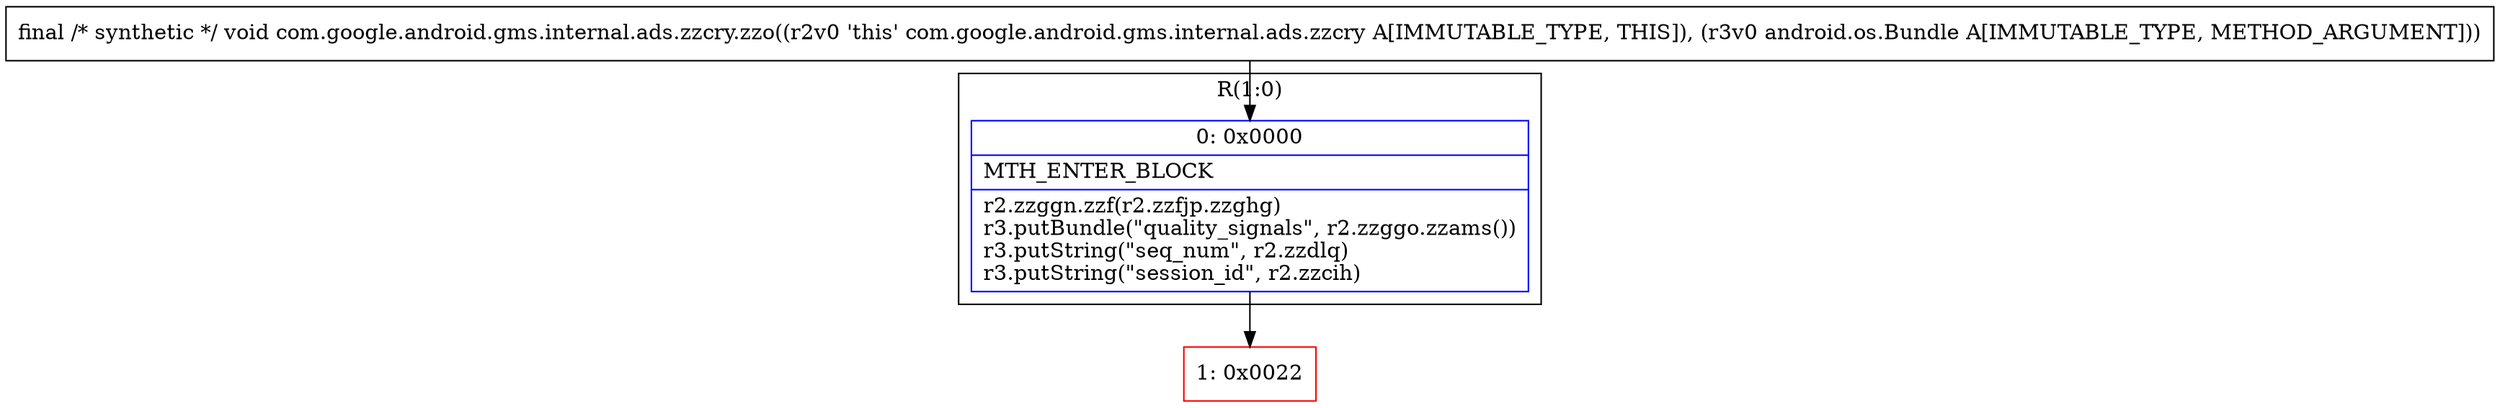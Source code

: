 digraph "CFG forcom.google.android.gms.internal.ads.zzcry.zzo(Landroid\/os\/Bundle;)V" {
subgraph cluster_Region_286458430 {
label = "R(1:0)";
node [shape=record,color=blue];
Node_0 [shape=record,label="{0\:\ 0x0000|MTH_ENTER_BLOCK\l|r2.zzggn.zzf(r2.zzfjp.zzghg)\lr3.putBundle(\"quality_signals\", r2.zzggo.zzams())\lr3.putString(\"seq_num\", r2.zzdlq)\lr3.putString(\"session_id\", r2.zzcih)\l}"];
}
Node_1 [shape=record,color=red,label="{1\:\ 0x0022}"];
MethodNode[shape=record,label="{final \/* synthetic *\/ void com.google.android.gms.internal.ads.zzcry.zzo((r2v0 'this' com.google.android.gms.internal.ads.zzcry A[IMMUTABLE_TYPE, THIS]), (r3v0 android.os.Bundle A[IMMUTABLE_TYPE, METHOD_ARGUMENT])) }"];
MethodNode -> Node_0;
Node_0 -> Node_1;
}

